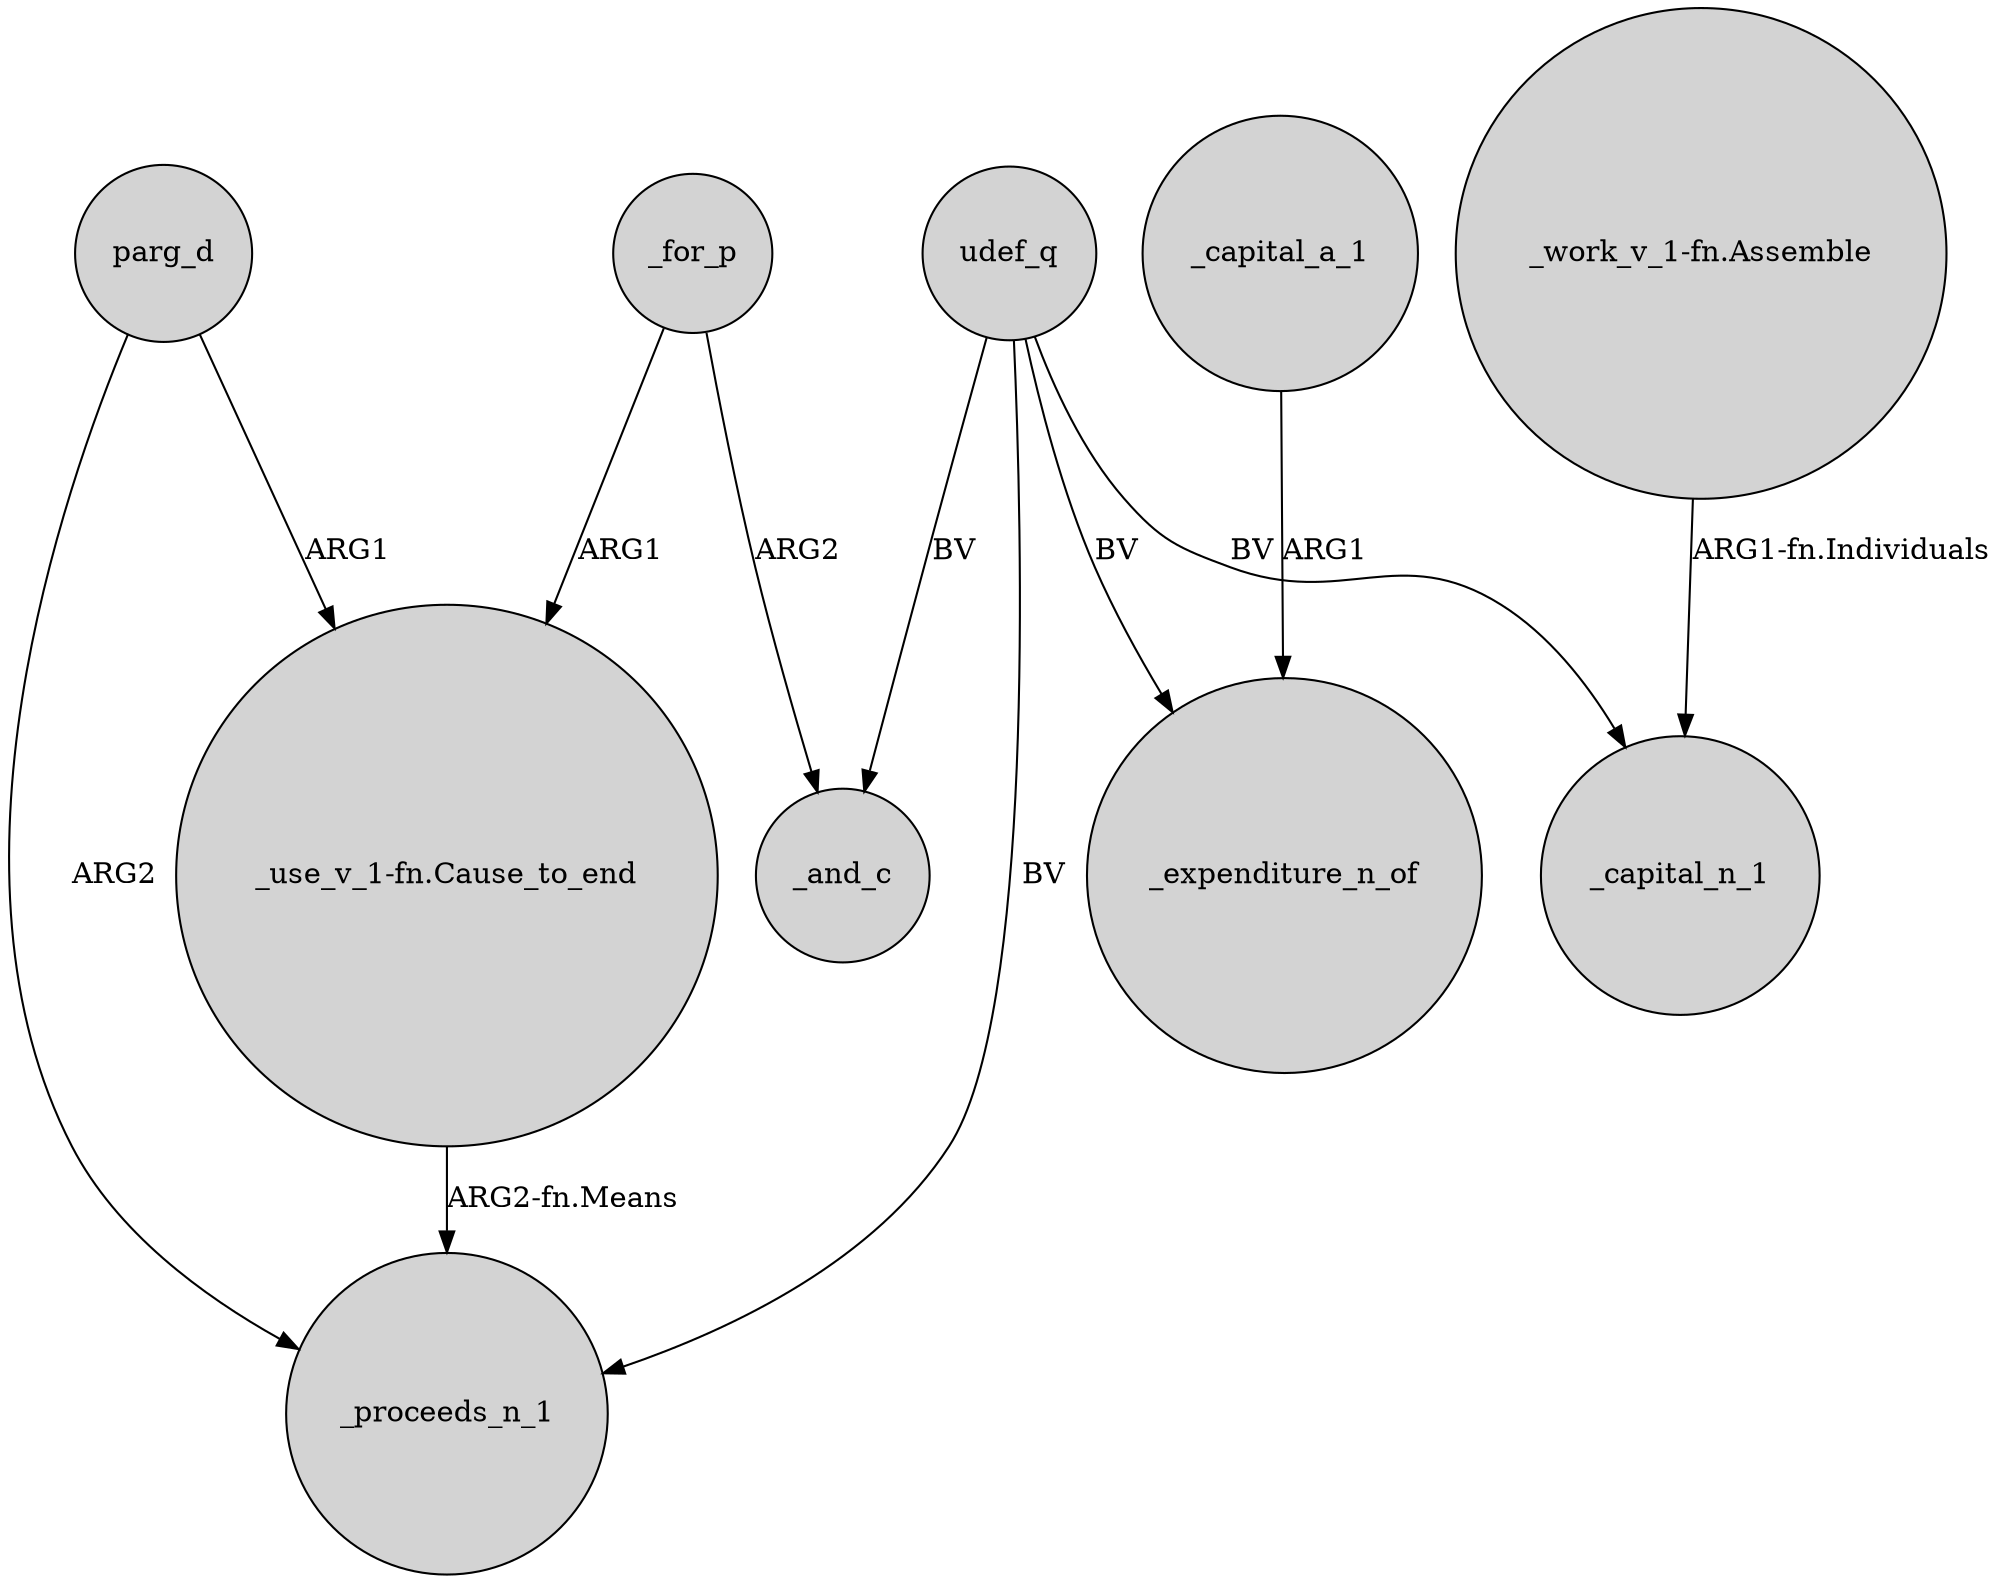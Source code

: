 digraph {
	node [shape=circle style=filled]
	_capital_a_1 -> _expenditure_n_of [label=ARG1]
	parg_d -> _proceeds_n_1 [label=ARG2]
	parg_d -> "_use_v_1-fn.Cause_to_end" [label=ARG1]
	"_work_v_1-fn.Assemble" -> _capital_n_1 [label="ARG1-fn.Individuals"]
	udef_q -> _capital_n_1 [label=BV]
	udef_q -> _proceeds_n_1 [label=BV]
	udef_q -> _and_c [label=BV]
	"_use_v_1-fn.Cause_to_end" -> _proceeds_n_1 [label="ARG2-fn.Means"]
	udef_q -> _expenditure_n_of [label=BV]
	_for_p -> "_use_v_1-fn.Cause_to_end" [label=ARG1]
	_for_p -> _and_c [label=ARG2]
}
